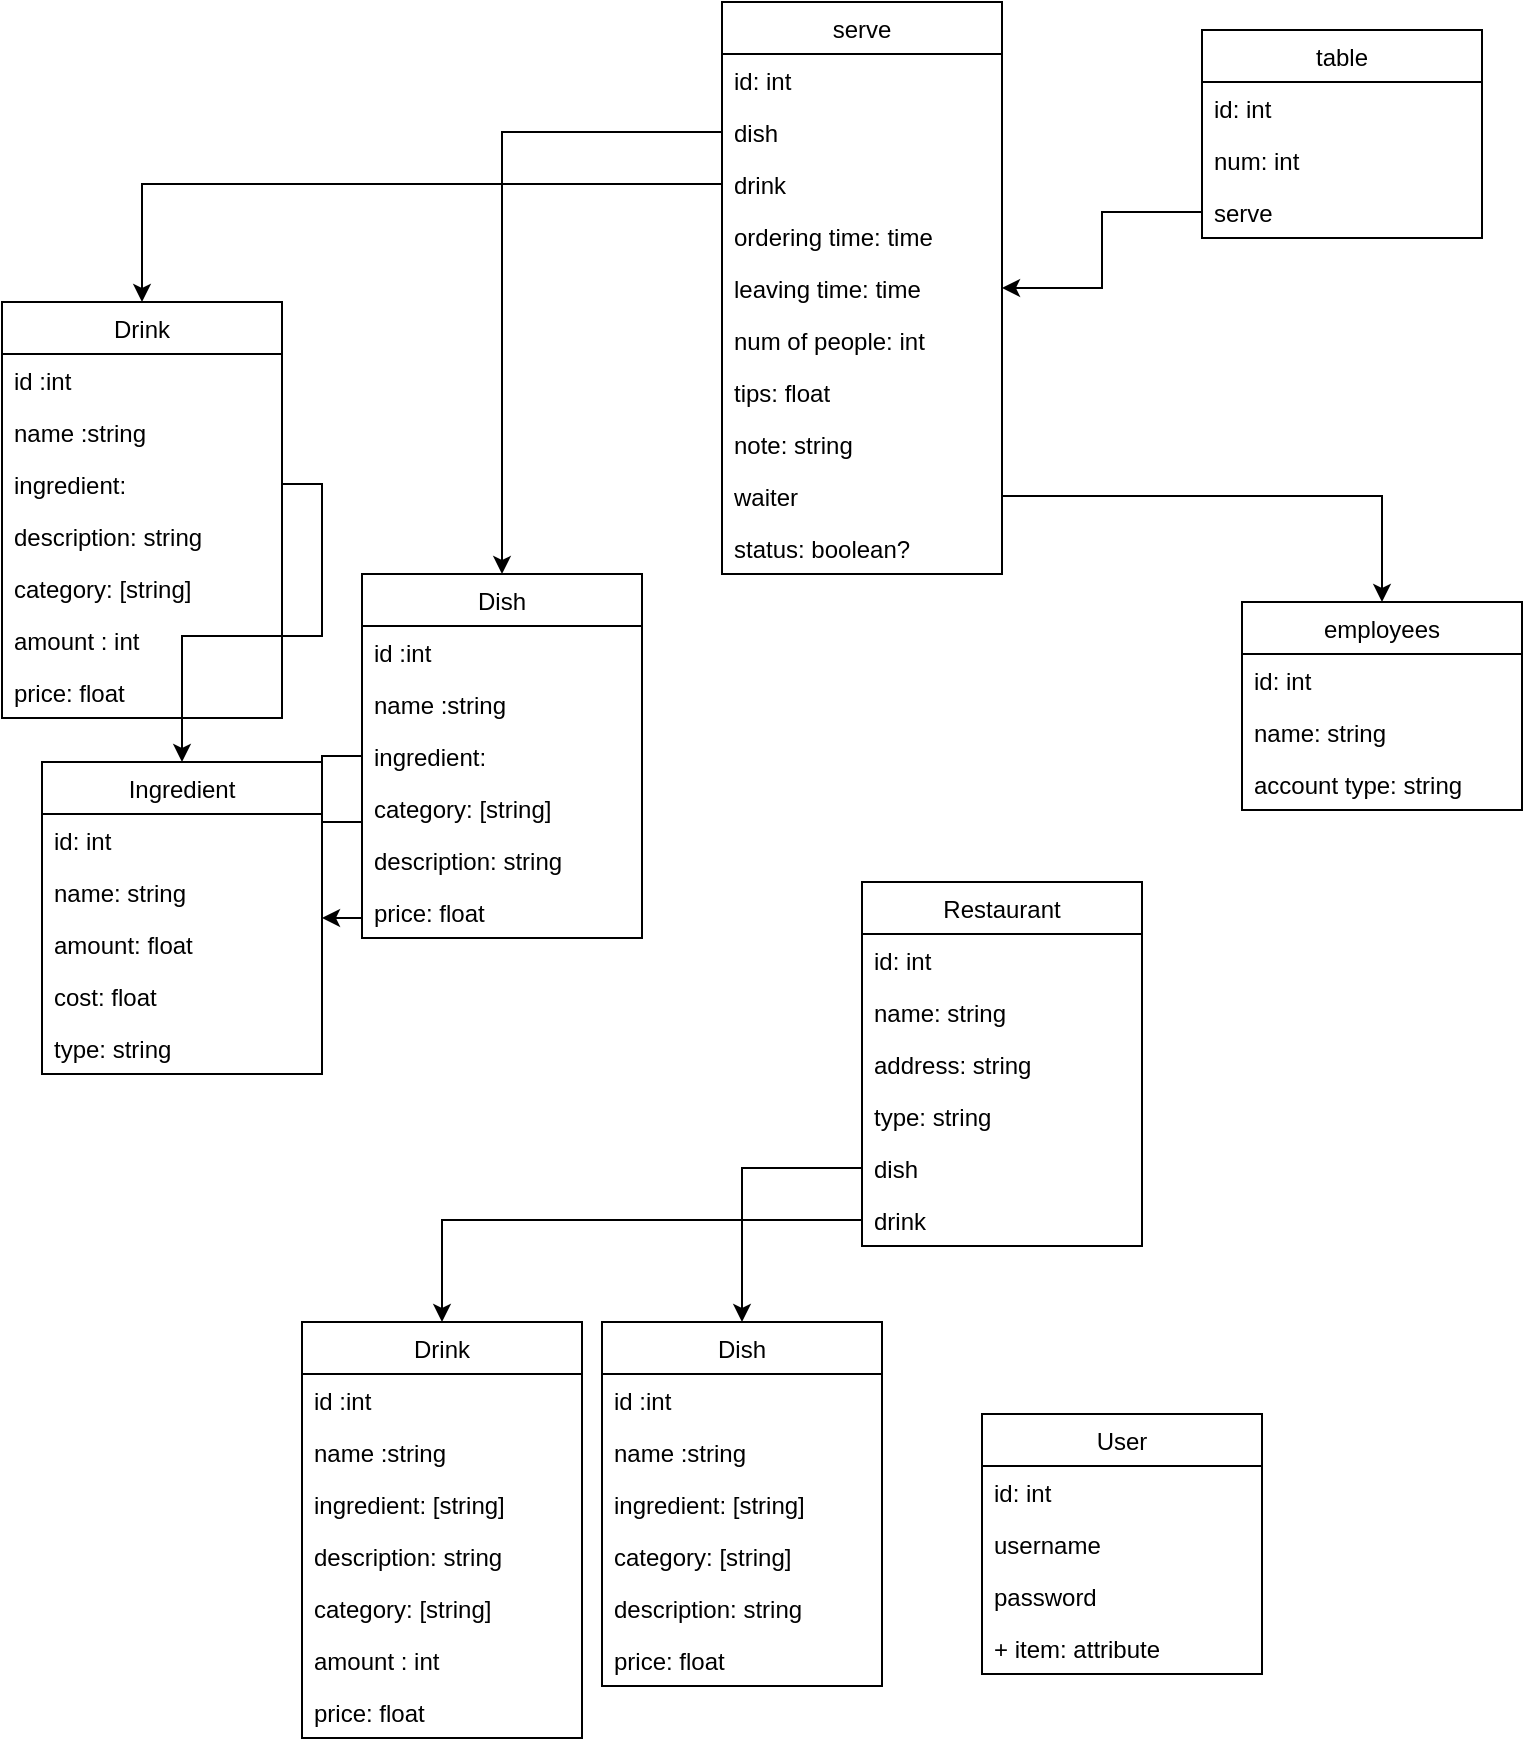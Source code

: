 <mxfile version="14.9.2" type="device"><diagram id="S5uMFEvqJKF3_ye_lLKo" name="Page-1"><mxGraphModel dx="946" dy="476" grid="1" gridSize="10" guides="1" tooltips="1" connect="1" arrows="1" fold="1" page="1" pageScale="1" pageWidth="827" pageHeight="1169" math="0" shadow="0"><root><mxCell id="0"/><mxCell id="1" parent="0"/><mxCell id="KJh9icB7Onv6pcKwZS3n-14" value="Dish" style="swimlane;fontStyle=0;childLayout=stackLayout;horizontal=1;startSize=26;fillColor=none;horizontalStack=0;resizeParent=1;resizeParentMax=0;resizeLast=0;collapsible=1;marginBottom=0;direction=east;" vertex="1" parent="1"><mxGeometry x="210" y="306" width="140" height="182" as="geometry"><mxRectangle x="530" y="90" width="60" height="26" as="alternateBounds"/></mxGeometry></mxCell><mxCell id="KJh9icB7Onv6pcKwZS3n-15" value="id :int" style="text;strokeColor=none;fillColor=none;align=left;verticalAlign=top;spacingLeft=4;spacingRight=4;overflow=hidden;rotatable=0;points=[[0,0.5],[1,0.5]];portConstraint=eastwest;" vertex="1" parent="KJh9icB7Onv6pcKwZS3n-14"><mxGeometry y="26" width="140" height="26" as="geometry"/></mxCell><mxCell id="KJh9icB7Onv6pcKwZS3n-16" value="name :string" style="text;strokeColor=none;fillColor=none;align=left;verticalAlign=top;spacingLeft=4;spacingRight=4;overflow=hidden;rotatable=0;points=[[0,0.5],[1,0.5]];portConstraint=eastwest;" vertex="1" parent="KJh9icB7Onv6pcKwZS3n-14"><mxGeometry y="52" width="140" height="26" as="geometry"/></mxCell><mxCell id="KJh9icB7Onv6pcKwZS3n-17" value="ingredient: " style="text;strokeColor=none;fillColor=none;align=left;verticalAlign=top;spacingLeft=4;spacingRight=4;overflow=hidden;rotatable=0;points=[[0,0.5],[1,0.5]];portConstraint=eastwest;" vertex="1" parent="KJh9icB7Onv6pcKwZS3n-14"><mxGeometry y="78" width="140" height="26" as="geometry"/></mxCell><mxCell id="KJh9icB7Onv6pcKwZS3n-55" value="category: [string]" style="text;strokeColor=none;fillColor=none;align=left;verticalAlign=top;spacingLeft=4;spacingRight=4;overflow=hidden;rotatable=0;points=[[0,0.5],[1,0.5]];portConstraint=eastwest;" vertex="1" parent="KJh9icB7Onv6pcKwZS3n-14"><mxGeometry y="104" width="140" height="26" as="geometry"/></mxCell><mxCell id="KJh9icB7Onv6pcKwZS3n-26" value="description: string" style="text;strokeColor=none;fillColor=none;align=left;verticalAlign=top;spacingLeft=4;spacingRight=4;overflow=hidden;rotatable=0;points=[[0,0.5],[1,0.5]];portConstraint=eastwest;" vertex="1" parent="KJh9icB7Onv6pcKwZS3n-14"><mxGeometry y="130" width="140" height="26" as="geometry"/></mxCell><mxCell id="KJh9icB7Onv6pcKwZS3n-28" value="price: float" style="text;strokeColor=none;fillColor=none;align=left;verticalAlign=top;spacingLeft=4;spacingRight=4;overflow=hidden;rotatable=0;points=[[0,0.5],[1,0.5]];portConstraint=eastwest;" vertex="1" parent="KJh9icB7Onv6pcKwZS3n-14"><mxGeometry y="156" width="140" height="26" as="geometry"/></mxCell><mxCell id="KJh9icB7Onv6pcKwZS3n-29" style="edgeStyle=orthogonalEdgeStyle;rounded=0;orthogonalLoop=1;jettySize=auto;html=1;" edge="1" parent="1" source="KJh9icB7Onv6pcKwZS3n-17" target="KJh9icB7Onv6pcKwZS3n-30"><mxGeometry relative="1" as="geometry"><mxPoint x="300" y="540" as="targetPoint"/></mxGeometry></mxCell><mxCell id="KJh9icB7Onv6pcKwZS3n-30" value="Ingredient" style="swimlane;fontStyle=0;childLayout=stackLayout;horizontal=1;startSize=26;fillColor=none;horizontalStack=0;resizeParent=1;resizeParentMax=0;resizeLast=0;collapsible=1;marginBottom=0;" vertex="1" parent="1"><mxGeometry x="50" y="400" width="140" height="156" as="geometry"/></mxCell><mxCell id="KJh9icB7Onv6pcKwZS3n-31" value="id: int" style="text;strokeColor=none;fillColor=none;align=left;verticalAlign=top;spacingLeft=4;spacingRight=4;overflow=hidden;rotatable=0;points=[[0,0.5],[1,0.5]];portConstraint=eastwest;" vertex="1" parent="KJh9icB7Onv6pcKwZS3n-30"><mxGeometry y="26" width="140" height="26" as="geometry"/></mxCell><mxCell id="KJh9icB7Onv6pcKwZS3n-32" value="name: string" style="text;strokeColor=none;fillColor=none;align=left;verticalAlign=top;spacingLeft=4;spacingRight=4;overflow=hidden;rotatable=0;points=[[0,0.5],[1,0.5]];portConstraint=eastwest;" vertex="1" parent="KJh9icB7Onv6pcKwZS3n-30"><mxGeometry y="52" width="140" height="26" as="geometry"/></mxCell><mxCell id="KJh9icB7Onv6pcKwZS3n-33" value="amount: float" style="text;strokeColor=none;fillColor=none;align=left;verticalAlign=top;spacingLeft=4;spacingRight=4;overflow=hidden;rotatable=0;points=[[0,0.5],[1,0.5]];portConstraint=eastwest;" vertex="1" parent="KJh9icB7Onv6pcKwZS3n-30"><mxGeometry y="78" width="140" height="26" as="geometry"/></mxCell><mxCell id="KJh9icB7Onv6pcKwZS3n-70" value="cost: float" style="text;strokeColor=none;fillColor=none;align=left;verticalAlign=top;spacingLeft=4;spacingRight=4;overflow=hidden;rotatable=0;points=[[0,0.5],[1,0.5]];portConstraint=eastwest;" vertex="1" parent="KJh9icB7Onv6pcKwZS3n-30"><mxGeometry y="104" width="140" height="26" as="geometry"/></mxCell><mxCell id="KJh9icB7Onv6pcKwZS3n-73" value="type: string" style="text;strokeColor=none;fillColor=none;align=left;verticalAlign=top;spacingLeft=4;spacingRight=4;overflow=hidden;rotatable=0;points=[[0,0.5],[1,0.5]];portConstraint=eastwest;" vertex="1" parent="KJh9icB7Onv6pcKwZS3n-30"><mxGeometry y="130" width="140" height="26" as="geometry"/></mxCell><mxCell id="KJh9icB7Onv6pcKwZS3n-35" value="Drink" style="swimlane;fontStyle=0;childLayout=stackLayout;horizontal=1;startSize=26;fillColor=none;horizontalStack=0;resizeParent=1;resizeParentMax=0;resizeLast=0;collapsible=1;marginBottom=0;direction=east;" vertex="1" parent="1"><mxGeometry x="30" y="170" width="140" height="208" as="geometry"><mxRectangle x="530" y="90" width="60" height="26" as="alternateBounds"/></mxGeometry></mxCell><mxCell id="KJh9icB7Onv6pcKwZS3n-36" value="id :int" style="text;strokeColor=none;fillColor=none;align=left;verticalAlign=top;spacingLeft=4;spacingRight=4;overflow=hidden;rotatable=0;points=[[0,0.5],[1,0.5]];portConstraint=eastwest;" vertex="1" parent="KJh9icB7Onv6pcKwZS3n-35"><mxGeometry y="26" width="140" height="26" as="geometry"/></mxCell><mxCell id="KJh9icB7Onv6pcKwZS3n-37" value="name :string" style="text;strokeColor=none;fillColor=none;align=left;verticalAlign=top;spacingLeft=4;spacingRight=4;overflow=hidden;rotatable=0;points=[[0,0.5],[1,0.5]];portConstraint=eastwest;" vertex="1" parent="KJh9icB7Onv6pcKwZS3n-35"><mxGeometry y="52" width="140" height="26" as="geometry"/></mxCell><mxCell id="KJh9icB7Onv6pcKwZS3n-38" value="ingredient: " style="text;strokeColor=none;fillColor=none;align=left;verticalAlign=top;spacingLeft=4;spacingRight=4;overflow=hidden;rotatable=0;points=[[0,0.5],[1,0.5]];portConstraint=eastwest;" vertex="1" parent="KJh9icB7Onv6pcKwZS3n-35"><mxGeometry y="78" width="140" height="26" as="geometry"/></mxCell><mxCell id="KJh9icB7Onv6pcKwZS3n-39" value="description: string" style="text;strokeColor=none;fillColor=none;align=left;verticalAlign=top;spacingLeft=4;spacingRight=4;overflow=hidden;rotatable=0;points=[[0,0.5],[1,0.5]];portConstraint=eastwest;" vertex="1" parent="KJh9icB7Onv6pcKwZS3n-35"><mxGeometry y="104" width="140" height="26" as="geometry"/></mxCell><mxCell id="KJh9icB7Onv6pcKwZS3n-56" value="category: [string]" style="text;strokeColor=none;fillColor=none;align=left;verticalAlign=top;spacingLeft=4;spacingRight=4;overflow=hidden;rotatable=0;points=[[0,0.5],[1,0.5]];portConstraint=eastwest;" vertex="1" parent="KJh9icB7Onv6pcKwZS3n-35"><mxGeometry y="130" width="140" height="26" as="geometry"/></mxCell><mxCell id="KJh9icB7Onv6pcKwZS3n-40" value="amount : int" style="text;strokeColor=none;fillColor=none;align=left;verticalAlign=top;spacingLeft=4;spacingRight=4;overflow=hidden;rotatable=0;points=[[0,0.5],[1,0.5]];portConstraint=eastwest;" vertex="1" parent="KJh9icB7Onv6pcKwZS3n-35"><mxGeometry y="156" width="140" height="26" as="geometry"/></mxCell><mxCell id="KJh9icB7Onv6pcKwZS3n-52" value="price: float" style="text;strokeColor=none;fillColor=none;align=left;verticalAlign=top;spacingLeft=4;spacingRight=4;overflow=hidden;rotatable=0;points=[[0,0.5],[1,0.5]];portConstraint=eastwest;" vertex="1" parent="KJh9icB7Onv6pcKwZS3n-35"><mxGeometry y="182" width="140" height="26" as="geometry"/></mxCell><mxCell id="KJh9icB7Onv6pcKwZS3n-43" style="edgeStyle=orthogonalEdgeStyle;rounded=0;orthogonalLoop=1;jettySize=auto;html=1;" edge="1" parent="1" source="KJh9icB7Onv6pcKwZS3n-38" target="KJh9icB7Onv6pcKwZS3n-30"><mxGeometry relative="1" as="geometry"/></mxCell><mxCell id="KJh9icB7Onv6pcKwZS3n-44" value="serve" style="swimlane;fontStyle=0;childLayout=stackLayout;horizontal=1;startSize=26;fillColor=none;horizontalStack=0;resizeParent=1;resizeParentMax=0;resizeLast=0;collapsible=1;marginBottom=0;" vertex="1" parent="1"><mxGeometry x="390" y="20" width="140" height="286" as="geometry"/></mxCell><mxCell id="KJh9icB7Onv6pcKwZS3n-45" value="id: int" style="text;strokeColor=none;fillColor=none;align=left;verticalAlign=top;spacingLeft=4;spacingRight=4;overflow=hidden;rotatable=0;points=[[0,0.5],[1,0.5]];portConstraint=eastwest;" vertex="1" parent="KJh9icB7Onv6pcKwZS3n-44"><mxGeometry y="26" width="140" height="26" as="geometry"/></mxCell><mxCell id="KJh9icB7Onv6pcKwZS3n-46" value="dish" style="text;strokeColor=none;fillColor=none;align=left;verticalAlign=top;spacingLeft=4;spacingRight=4;overflow=hidden;rotatable=0;points=[[0,0.5],[1,0.5]];portConstraint=eastwest;" vertex="1" parent="KJh9icB7Onv6pcKwZS3n-44"><mxGeometry y="52" width="140" height="26" as="geometry"/></mxCell><mxCell id="KJh9icB7Onv6pcKwZS3n-47" value="drink" style="text;strokeColor=none;fillColor=none;align=left;verticalAlign=top;spacingLeft=4;spacingRight=4;overflow=hidden;rotatable=0;points=[[0,0.5],[1,0.5]];portConstraint=eastwest;" vertex="1" parent="KJh9icB7Onv6pcKwZS3n-44"><mxGeometry y="78" width="140" height="26" as="geometry"/></mxCell><mxCell id="KJh9icB7Onv6pcKwZS3n-48" value="ordering time: time" style="text;strokeColor=none;fillColor=none;align=left;verticalAlign=top;spacingLeft=4;spacingRight=4;overflow=hidden;rotatable=0;points=[[0,0.5],[1,0.5]];portConstraint=eastwest;" vertex="1" parent="KJh9icB7Onv6pcKwZS3n-44"><mxGeometry y="104" width="140" height="26" as="geometry"/></mxCell><mxCell id="KJh9icB7Onv6pcKwZS3n-72" value="leaving time: time" style="text;strokeColor=none;fillColor=none;align=left;verticalAlign=top;spacingLeft=4;spacingRight=4;overflow=hidden;rotatable=0;points=[[0,0.5],[1,0.5]];portConstraint=eastwest;" vertex="1" parent="KJh9icB7Onv6pcKwZS3n-44"><mxGeometry y="130" width="140" height="26" as="geometry"/></mxCell><mxCell id="KJh9icB7Onv6pcKwZS3n-49" value="num of people: int" style="text;strokeColor=none;fillColor=none;align=left;verticalAlign=top;spacingLeft=4;spacingRight=4;overflow=hidden;rotatable=0;points=[[0,0.5],[1,0.5]];portConstraint=eastwest;" vertex="1" parent="KJh9icB7Onv6pcKwZS3n-44"><mxGeometry y="156" width="140" height="26" as="geometry"/></mxCell><mxCell id="KJh9icB7Onv6pcKwZS3n-53" value="tips: float" style="text;strokeColor=none;fillColor=none;align=left;verticalAlign=top;spacingLeft=4;spacingRight=4;overflow=hidden;rotatable=0;points=[[0,0.5],[1,0.5]];portConstraint=eastwest;" vertex="1" parent="KJh9icB7Onv6pcKwZS3n-44"><mxGeometry y="182" width="140" height="26" as="geometry"/></mxCell><mxCell id="KJh9icB7Onv6pcKwZS3n-54" value="note: string" style="text;strokeColor=none;fillColor=none;align=left;verticalAlign=top;spacingLeft=4;spacingRight=4;overflow=hidden;rotatable=0;points=[[0,0.5],[1,0.5]];portConstraint=eastwest;" vertex="1" parent="KJh9icB7Onv6pcKwZS3n-44"><mxGeometry y="208" width="140" height="26" as="geometry"/></mxCell><mxCell id="KJh9icB7Onv6pcKwZS3n-57" value="waiter" style="text;strokeColor=none;fillColor=none;align=left;verticalAlign=top;spacingLeft=4;spacingRight=4;overflow=hidden;rotatable=0;points=[[0,0.5],[1,0.5]];portConstraint=eastwest;" vertex="1" parent="KJh9icB7Onv6pcKwZS3n-44"><mxGeometry y="234" width="140" height="26" as="geometry"/></mxCell><mxCell id="KJh9icB7Onv6pcKwZS3n-71" value="status: boolean?" style="text;strokeColor=none;fillColor=none;align=left;verticalAlign=top;spacingLeft=4;spacingRight=4;overflow=hidden;rotatable=0;points=[[0,0.5],[1,0.5]];portConstraint=eastwest;" vertex="1" parent="KJh9icB7Onv6pcKwZS3n-44"><mxGeometry y="260" width="140" height="26" as="geometry"/></mxCell><mxCell id="KJh9icB7Onv6pcKwZS3n-50" style="edgeStyle=orthogonalEdgeStyle;rounded=0;orthogonalLoop=1;jettySize=auto;html=1;" edge="1" parent="1" source="KJh9icB7Onv6pcKwZS3n-46" target="KJh9icB7Onv6pcKwZS3n-14"><mxGeometry relative="1" as="geometry"/></mxCell><mxCell id="KJh9icB7Onv6pcKwZS3n-51" style="edgeStyle=orthogonalEdgeStyle;rounded=0;orthogonalLoop=1;jettySize=auto;html=1;entryX=0.5;entryY=0;entryDx=0;entryDy=0;" edge="1" parent="1" source="KJh9icB7Onv6pcKwZS3n-47" target="KJh9icB7Onv6pcKwZS3n-35"><mxGeometry relative="1" as="geometry"/></mxCell><mxCell id="KJh9icB7Onv6pcKwZS3n-58" style="edgeStyle=orthogonalEdgeStyle;rounded=0;orthogonalLoop=1;jettySize=auto;html=1;" edge="1" parent="1" source="KJh9icB7Onv6pcKwZS3n-57" target="KJh9icB7Onv6pcKwZS3n-59"><mxGeometry relative="1" as="geometry"><mxPoint x="700" y="500" as="targetPoint"/></mxGeometry></mxCell><mxCell id="KJh9icB7Onv6pcKwZS3n-59" value="employees" style="swimlane;fontStyle=0;childLayout=stackLayout;horizontal=1;startSize=26;fillColor=none;horizontalStack=0;resizeParent=1;resizeParentMax=0;resizeLast=0;collapsible=1;marginBottom=0;" vertex="1" parent="1"><mxGeometry x="650" y="320" width="140" height="104" as="geometry"/></mxCell><mxCell id="KJh9icB7Onv6pcKwZS3n-60" value="id: int " style="text;strokeColor=none;fillColor=none;align=left;verticalAlign=top;spacingLeft=4;spacingRight=4;overflow=hidden;rotatable=0;points=[[0,0.5],[1,0.5]];portConstraint=eastwest;" vertex="1" parent="KJh9icB7Onv6pcKwZS3n-59"><mxGeometry y="26" width="140" height="26" as="geometry"/></mxCell><mxCell id="KJh9icB7Onv6pcKwZS3n-61" value="name: string" style="text;strokeColor=none;fillColor=none;align=left;verticalAlign=top;spacingLeft=4;spacingRight=4;overflow=hidden;rotatable=0;points=[[0,0.5],[1,0.5]];portConstraint=eastwest;" vertex="1" parent="KJh9icB7Onv6pcKwZS3n-59"><mxGeometry y="52" width="140" height="26" as="geometry"/></mxCell><mxCell id="KJh9icB7Onv6pcKwZS3n-69" value="account type: string" style="text;strokeColor=none;fillColor=none;align=left;verticalAlign=top;spacingLeft=4;spacingRight=4;overflow=hidden;rotatable=0;points=[[0,0.5],[1,0.5]];portConstraint=eastwest;" vertex="1" parent="KJh9icB7Onv6pcKwZS3n-59"><mxGeometry y="78" width="140" height="26" as="geometry"/></mxCell><mxCell id="KJh9icB7Onv6pcKwZS3n-64" value="table" style="swimlane;fontStyle=0;childLayout=stackLayout;horizontal=1;startSize=26;fillColor=none;horizontalStack=0;resizeParent=1;resizeParentMax=0;resizeLast=0;collapsible=1;marginBottom=0;" vertex="1" parent="1"><mxGeometry x="630" y="34" width="140" height="104" as="geometry"/></mxCell><mxCell id="KJh9icB7Onv6pcKwZS3n-65" value="id: int " style="text;strokeColor=none;fillColor=none;align=left;verticalAlign=top;spacingLeft=4;spacingRight=4;overflow=hidden;rotatable=0;points=[[0,0.5],[1,0.5]];portConstraint=eastwest;" vertex="1" parent="KJh9icB7Onv6pcKwZS3n-64"><mxGeometry y="26" width="140" height="26" as="geometry"/></mxCell><mxCell id="KJh9icB7Onv6pcKwZS3n-66" value="num: int" style="text;strokeColor=none;fillColor=none;align=left;verticalAlign=top;spacingLeft=4;spacingRight=4;overflow=hidden;rotatable=0;points=[[0,0.5],[1,0.5]];portConstraint=eastwest;" vertex="1" parent="KJh9icB7Onv6pcKwZS3n-64"><mxGeometry y="52" width="140" height="26" as="geometry"/></mxCell><mxCell id="KJh9icB7Onv6pcKwZS3n-67" value="serve" style="text;strokeColor=none;fillColor=none;align=left;verticalAlign=top;spacingLeft=4;spacingRight=4;overflow=hidden;rotatable=0;points=[[0,0.5],[1,0.5]];portConstraint=eastwest;" vertex="1" parent="KJh9icB7Onv6pcKwZS3n-64"><mxGeometry y="78" width="140" height="26" as="geometry"/></mxCell><mxCell id="KJh9icB7Onv6pcKwZS3n-68" style="edgeStyle=orthogonalEdgeStyle;rounded=0;orthogonalLoop=1;jettySize=auto;html=1;" edge="1" parent="1" source="KJh9icB7Onv6pcKwZS3n-67" target="KJh9icB7Onv6pcKwZS3n-44"><mxGeometry relative="1" as="geometry"/></mxCell><mxCell id="KJh9icB7Onv6pcKwZS3n-75" value="Drink" style="swimlane;fontStyle=0;childLayout=stackLayout;horizontal=1;startSize=26;fillColor=none;horizontalStack=0;resizeParent=1;resizeParentMax=0;resizeLast=0;collapsible=1;marginBottom=0;direction=east;" vertex="1" parent="1"><mxGeometry x="180" y="680" width="140" height="208" as="geometry"><mxRectangle x="530" y="90" width="60" height="26" as="alternateBounds"/></mxGeometry></mxCell><mxCell id="KJh9icB7Onv6pcKwZS3n-76" value="id :int" style="text;strokeColor=none;fillColor=none;align=left;verticalAlign=top;spacingLeft=4;spacingRight=4;overflow=hidden;rotatable=0;points=[[0,0.5],[1,0.5]];portConstraint=eastwest;" vertex="1" parent="KJh9icB7Onv6pcKwZS3n-75"><mxGeometry y="26" width="140" height="26" as="geometry"/></mxCell><mxCell id="KJh9icB7Onv6pcKwZS3n-77" value="name :string" style="text;strokeColor=none;fillColor=none;align=left;verticalAlign=top;spacingLeft=4;spacingRight=4;overflow=hidden;rotatable=0;points=[[0,0.5],[1,0.5]];portConstraint=eastwest;" vertex="1" parent="KJh9icB7Onv6pcKwZS3n-75"><mxGeometry y="52" width="140" height="26" as="geometry"/></mxCell><mxCell id="KJh9icB7Onv6pcKwZS3n-78" value="ingredient: [string]" style="text;strokeColor=none;fillColor=none;align=left;verticalAlign=top;spacingLeft=4;spacingRight=4;overflow=hidden;rotatable=0;points=[[0,0.5],[1,0.5]];portConstraint=eastwest;" vertex="1" parent="KJh9icB7Onv6pcKwZS3n-75"><mxGeometry y="78" width="140" height="26" as="geometry"/></mxCell><mxCell id="KJh9icB7Onv6pcKwZS3n-79" value="description: string" style="text;strokeColor=none;fillColor=none;align=left;verticalAlign=top;spacingLeft=4;spacingRight=4;overflow=hidden;rotatable=0;points=[[0,0.5],[1,0.5]];portConstraint=eastwest;" vertex="1" parent="KJh9icB7Onv6pcKwZS3n-75"><mxGeometry y="104" width="140" height="26" as="geometry"/></mxCell><mxCell id="KJh9icB7Onv6pcKwZS3n-80" value="category: [string]" style="text;strokeColor=none;fillColor=none;align=left;verticalAlign=top;spacingLeft=4;spacingRight=4;overflow=hidden;rotatable=0;points=[[0,0.5],[1,0.5]];portConstraint=eastwest;" vertex="1" parent="KJh9icB7Onv6pcKwZS3n-75"><mxGeometry y="130" width="140" height="26" as="geometry"/></mxCell><mxCell id="KJh9icB7Onv6pcKwZS3n-81" value="amount : int" style="text;strokeColor=none;fillColor=none;align=left;verticalAlign=top;spacingLeft=4;spacingRight=4;overflow=hidden;rotatable=0;points=[[0,0.5],[1,0.5]];portConstraint=eastwest;" vertex="1" parent="KJh9icB7Onv6pcKwZS3n-75"><mxGeometry y="156" width="140" height="26" as="geometry"/></mxCell><mxCell id="KJh9icB7Onv6pcKwZS3n-82" value="price: float" style="text;strokeColor=none;fillColor=none;align=left;verticalAlign=top;spacingLeft=4;spacingRight=4;overflow=hidden;rotatable=0;points=[[0,0.5],[1,0.5]];portConstraint=eastwest;" vertex="1" parent="KJh9icB7Onv6pcKwZS3n-75"><mxGeometry y="182" width="140" height="26" as="geometry"/></mxCell><mxCell id="KJh9icB7Onv6pcKwZS3n-83" value="Dish" style="swimlane;fontStyle=0;childLayout=stackLayout;horizontal=1;startSize=26;fillColor=none;horizontalStack=0;resizeParent=1;resizeParentMax=0;resizeLast=0;collapsible=1;marginBottom=0;direction=east;" vertex="1" parent="1"><mxGeometry x="330" y="680" width="140" height="182" as="geometry"><mxRectangle x="530" y="90" width="60" height="26" as="alternateBounds"/></mxGeometry></mxCell><mxCell id="KJh9icB7Onv6pcKwZS3n-84" value="id :int" style="text;strokeColor=none;fillColor=none;align=left;verticalAlign=top;spacingLeft=4;spacingRight=4;overflow=hidden;rotatable=0;points=[[0,0.5],[1,0.5]];portConstraint=eastwest;" vertex="1" parent="KJh9icB7Onv6pcKwZS3n-83"><mxGeometry y="26" width="140" height="26" as="geometry"/></mxCell><mxCell id="KJh9icB7Onv6pcKwZS3n-85" value="name :string" style="text;strokeColor=none;fillColor=none;align=left;verticalAlign=top;spacingLeft=4;spacingRight=4;overflow=hidden;rotatable=0;points=[[0,0.5],[1,0.5]];portConstraint=eastwest;" vertex="1" parent="KJh9icB7Onv6pcKwZS3n-83"><mxGeometry y="52" width="140" height="26" as="geometry"/></mxCell><mxCell id="KJh9icB7Onv6pcKwZS3n-86" value="ingredient: [string]" style="text;strokeColor=none;fillColor=none;align=left;verticalAlign=top;spacingLeft=4;spacingRight=4;overflow=hidden;rotatable=0;points=[[0,0.5],[1,0.5]];portConstraint=eastwest;" vertex="1" parent="KJh9icB7Onv6pcKwZS3n-83"><mxGeometry y="78" width="140" height="26" as="geometry"/></mxCell><mxCell id="KJh9icB7Onv6pcKwZS3n-87" value="category: [string]" style="text;strokeColor=none;fillColor=none;align=left;verticalAlign=top;spacingLeft=4;spacingRight=4;overflow=hidden;rotatable=0;points=[[0,0.5],[1,0.5]];portConstraint=eastwest;" vertex="1" parent="KJh9icB7Onv6pcKwZS3n-83"><mxGeometry y="104" width="140" height="26" as="geometry"/></mxCell><mxCell id="KJh9icB7Onv6pcKwZS3n-88" value="description: string" style="text;strokeColor=none;fillColor=none;align=left;verticalAlign=top;spacingLeft=4;spacingRight=4;overflow=hidden;rotatable=0;points=[[0,0.5],[1,0.5]];portConstraint=eastwest;" vertex="1" parent="KJh9icB7Onv6pcKwZS3n-83"><mxGeometry y="130" width="140" height="26" as="geometry"/></mxCell><mxCell id="KJh9icB7Onv6pcKwZS3n-89" value="price: float" style="text;strokeColor=none;fillColor=none;align=left;verticalAlign=top;spacingLeft=4;spacingRight=4;overflow=hidden;rotatable=0;points=[[0,0.5],[1,0.5]];portConstraint=eastwest;" vertex="1" parent="KJh9icB7Onv6pcKwZS3n-83"><mxGeometry y="156" width="140" height="26" as="geometry"/></mxCell><mxCell id="KJh9icB7Onv6pcKwZS3n-90" value="Restaurant" style="swimlane;fontStyle=0;childLayout=stackLayout;horizontal=1;startSize=26;fillColor=none;horizontalStack=0;resizeParent=1;resizeParentMax=0;resizeLast=0;collapsible=1;marginBottom=0;" vertex="1" parent="1"><mxGeometry x="460" y="460" width="140" height="182" as="geometry"/></mxCell><mxCell id="KJh9icB7Onv6pcKwZS3n-91" value="id: int" style="text;strokeColor=none;fillColor=none;align=left;verticalAlign=top;spacingLeft=4;spacingRight=4;overflow=hidden;rotatable=0;points=[[0,0.5],[1,0.5]];portConstraint=eastwest;" vertex="1" parent="KJh9icB7Onv6pcKwZS3n-90"><mxGeometry y="26" width="140" height="26" as="geometry"/></mxCell><mxCell id="KJh9icB7Onv6pcKwZS3n-92" value="name: string" style="text;strokeColor=none;fillColor=none;align=left;verticalAlign=top;spacingLeft=4;spacingRight=4;overflow=hidden;rotatable=0;points=[[0,0.5],[1,0.5]];portConstraint=eastwest;" vertex="1" parent="KJh9icB7Onv6pcKwZS3n-90"><mxGeometry y="52" width="140" height="26" as="geometry"/></mxCell><mxCell id="KJh9icB7Onv6pcKwZS3n-93" value="address: string" style="text;strokeColor=none;fillColor=none;align=left;verticalAlign=top;spacingLeft=4;spacingRight=4;overflow=hidden;rotatable=0;points=[[0,0.5],[1,0.5]];portConstraint=eastwest;" vertex="1" parent="KJh9icB7Onv6pcKwZS3n-90"><mxGeometry y="78" width="140" height="26" as="geometry"/></mxCell><mxCell id="KJh9icB7Onv6pcKwZS3n-95" value="type: string" style="text;strokeColor=none;fillColor=none;align=left;verticalAlign=top;spacingLeft=4;spacingRight=4;overflow=hidden;rotatable=0;points=[[0,0.5],[1,0.5]];portConstraint=eastwest;" vertex="1" parent="KJh9icB7Onv6pcKwZS3n-90"><mxGeometry y="104" width="140" height="26" as="geometry"/></mxCell><mxCell id="KJh9icB7Onv6pcKwZS3n-96" value="dish" style="text;strokeColor=none;fillColor=none;align=left;verticalAlign=top;spacingLeft=4;spacingRight=4;overflow=hidden;rotatable=0;points=[[0,0.5],[1,0.5]];portConstraint=eastwest;" vertex="1" parent="KJh9icB7Onv6pcKwZS3n-90"><mxGeometry y="130" width="140" height="26" as="geometry"/></mxCell><mxCell id="KJh9icB7Onv6pcKwZS3n-98" value="drink" style="text;strokeColor=none;fillColor=none;align=left;verticalAlign=top;spacingLeft=4;spacingRight=4;overflow=hidden;rotatable=0;points=[[0,0.5],[1,0.5]];portConstraint=eastwest;" vertex="1" parent="KJh9icB7Onv6pcKwZS3n-90"><mxGeometry y="156" width="140" height="26" as="geometry"/></mxCell><mxCell id="KJh9icB7Onv6pcKwZS3n-97" style="edgeStyle=orthogonalEdgeStyle;rounded=0;orthogonalLoop=1;jettySize=auto;html=1;" edge="1" parent="1" source="KJh9icB7Onv6pcKwZS3n-96" target="KJh9icB7Onv6pcKwZS3n-83"><mxGeometry relative="1" as="geometry"/></mxCell><mxCell id="KJh9icB7Onv6pcKwZS3n-99" style="edgeStyle=orthogonalEdgeStyle;rounded=0;orthogonalLoop=1;jettySize=auto;html=1;entryX=0.5;entryY=0;entryDx=0;entryDy=0;" edge="1" parent="1" source="KJh9icB7Onv6pcKwZS3n-98" target="KJh9icB7Onv6pcKwZS3n-75"><mxGeometry relative="1" as="geometry"/></mxCell><mxCell id="KJh9icB7Onv6pcKwZS3n-100" value="User" style="swimlane;fontStyle=0;childLayout=stackLayout;horizontal=1;startSize=26;fillColor=none;horizontalStack=0;resizeParent=1;resizeParentMax=0;resizeLast=0;collapsible=1;marginBottom=0;" vertex="1" parent="1"><mxGeometry x="520" y="726" width="140" height="130" as="geometry"/></mxCell><mxCell id="KJh9icB7Onv6pcKwZS3n-101" value="id: int" style="text;strokeColor=none;fillColor=none;align=left;verticalAlign=top;spacingLeft=4;spacingRight=4;overflow=hidden;rotatable=0;points=[[0,0.5],[1,0.5]];portConstraint=eastwest;" vertex="1" parent="KJh9icB7Onv6pcKwZS3n-100"><mxGeometry y="26" width="140" height="26" as="geometry"/></mxCell><mxCell id="KJh9icB7Onv6pcKwZS3n-102" value="username" style="text;strokeColor=none;fillColor=none;align=left;verticalAlign=top;spacingLeft=4;spacingRight=4;overflow=hidden;rotatable=0;points=[[0,0.5],[1,0.5]];portConstraint=eastwest;" vertex="1" parent="KJh9icB7Onv6pcKwZS3n-100"><mxGeometry y="52" width="140" height="26" as="geometry"/></mxCell><mxCell id="KJh9icB7Onv6pcKwZS3n-103" value="password" style="text;strokeColor=none;fillColor=none;align=left;verticalAlign=top;spacingLeft=4;spacingRight=4;overflow=hidden;rotatable=0;points=[[0,0.5],[1,0.5]];portConstraint=eastwest;" vertex="1" parent="KJh9icB7Onv6pcKwZS3n-100"><mxGeometry y="78" width="140" height="26" as="geometry"/></mxCell><mxCell id="KJh9icB7Onv6pcKwZS3n-104" value="+ item: attribute" style="text;strokeColor=none;fillColor=none;align=left;verticalAlign=top;spacingLeft=4;spacingRight=4;overflow=hidden;rotatable=0;points=[[0,0.5],[1,0.5]];portConstraint=eastwest;" vertex="1" parent="KJh9icB7Onv6pcKwZS3n-100"><mxGeometry y="104" width="140" height="26" as="geometry"/></mxCell></root></mxGraphModel></diagram></mxfile>